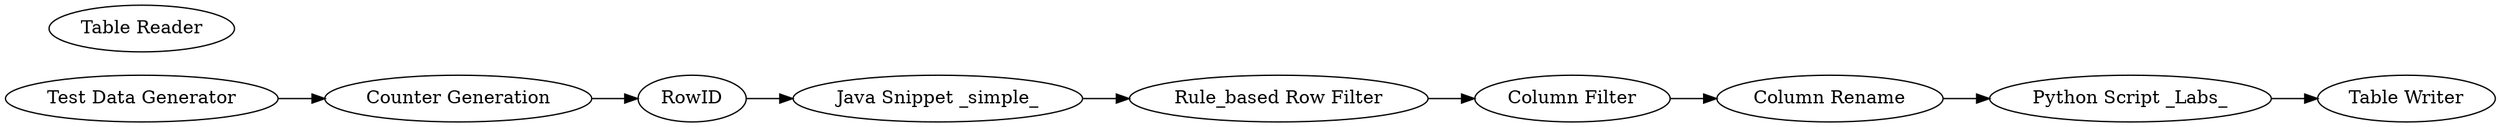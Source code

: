 digraph {
	251 [label="Test Data Generator"]
	253 [label="Column Filter"]
	255 [label="Java Snippet _simple_"]
	256 [label="Rule_based Row Filter"]
	261 [label="Column Rename"]
	263 [label="Counter Generation"]
	264 [label=RowID]
	265 [label="Python Script _Labs_"]
	267 [label="Table Writer"]
	268 [label="Table Reader"]
	251 -> 263
	253 -> 261
	255 -> 256
	256 -> 253
	261 -> 265
	263 -> 264
	264 -> 255
	265 -> 267
	rankdir=LR
}
